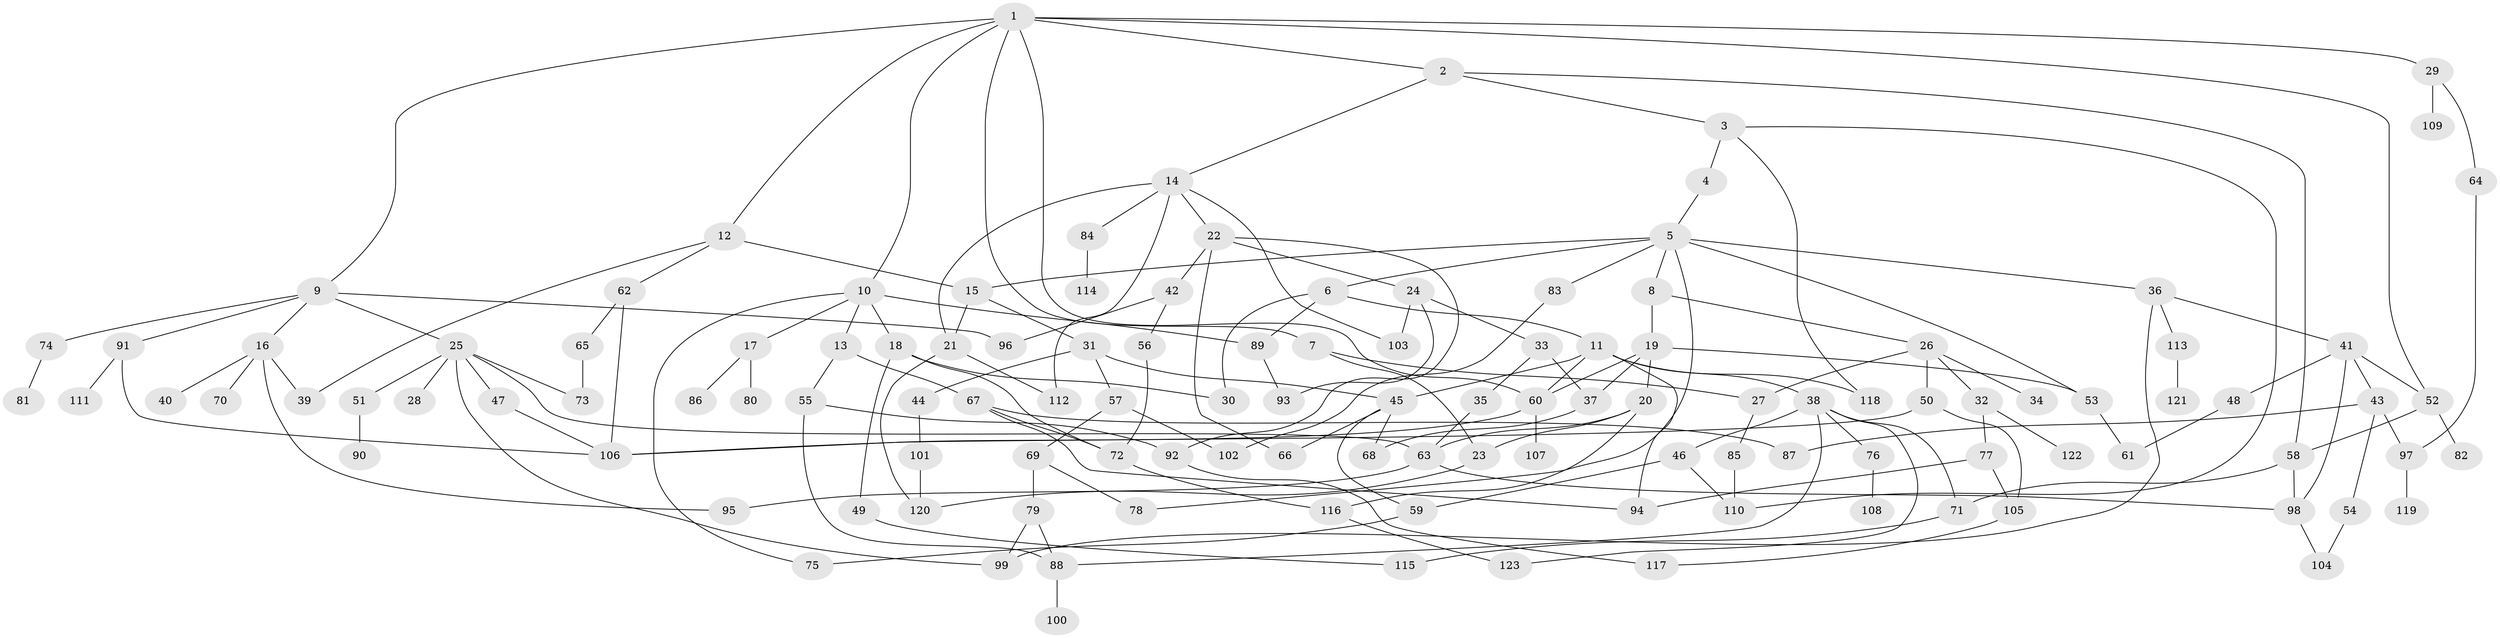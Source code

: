 // Generated by graph-tools (version 1.1) at 2025/49/03/09/25 03:49:25]
// undirected, 123 vertices, 180 edges
graph export_dot {
graph [start="1"]
  node [color=gray90,style=filled];
  1;
  2;
  3;
  4;
  5;
  6;
  7;
  8;
  9;
  10;
  11;
  12;
  13;
  14;
  15;
  16;
  17;
  18;
  19;
  20;
  21;
  22;
  23;
  24;
  25;
  26;
  27;
  28;
  29;
  30;
  31;
  32;
  33;
  34;
  35;
  36;
  37;
  38;
  39;
  40;
  41;
  42;
  43;
  44;
  45;
  46;
  47;
  48;
  49;
  50;
  51;
  52;
  53;
  54;
  55;
  56;
  57;
  58;
  59;
  60;
  61;
  62;
  63;
  64;
  65;
  66;
  67;
  68;
  69;
  70;
  71;
  72;
  73;
  74;
  75;
  76;
  77;
  78;
  79;
  80;
  81;
  82;
  83;
  84;
  85;
  86;
  87;
  88;
  89;
  90;
  91;
  92;
  93;
  94;
  95;
  96;
  97;
  98;
  99;
  100;
  101;
  102;
  103;
  104;
  105;
  106;
  107;
  108;
  109;
  110;
  111;
  112;
  113;
  114;
  115;
  116;
  117;
  118;
  119;
  120;
  121;
  122;
  123;
  1 -- 2;
  1 -- 7;
  1 -- 9;
  1 -- 10;
  1 -- 12;
  1 -- 29;
  1 -- 52;
  1 -- 60;
  2 -- 3;
  2 -- 14;
  2 -- 58;
  3 -- 4;
  3 -- 110;
  3 -- 118;
  4 -- 5;
  5 -- 6;
  5 -- 8;
  5 -- 15;
  5 -- 36;
  5 -- 53;
  5 -- 83;
  5 -- 78;
  6 -- 11;
  6 -- 30;
  6 -- 89;
  7 -- 23;
  7 -- 27;
  8 -- 19;
  8 -- 26;
  9 -- 16;
  9 -- 25;
  9 -- 74;
  9 -- 91;
  9 -- 96;
  10 -- 13;
  10 -- 17;
  10 -- 18;
  10 -- 89;
  10 -- 75;
  11 -- 38;
  11 -- 94;
  11 -- 60;
  11 -- 45;
  11 -- 118;
  12 -- 39;
  12 -- 62;
  12 -- 15;
  13 -- 55;
  13 -- 67;
  14 -- 21;
  14 -- 22;
  14 -- 84;
  14 -- 103;
  14 -- 112;
  15 -- 31;
  15 -- 21;
  16 -- 40;
  16 -- 70;
  16 -- 95;
  16 -- 39;
  17 -- 80;
  17 -- 86;
  18 -- 49;
  18 -- 30;
  18 -- 72;
  19 -- 20;
  19 -- 37;
  19 -- 60;
  19 -- 53;
  20 -- 116;
  20 -- 63;
  20 -- 23;
  21 -- 112;
  21 -- 120;
  22 -- 24;
  22 -- 42;
  22 -- 66;
  22 -- 92;
  23 -- 120;
  24 -- 33;
  24 -- 93;
  24 -- 103;
  25 -- 28;
  25 -- 47;
  25 -- 51;
  25 -- 63;
  25 -- 99;
  25 -- 73;
  26 -- 32;
  26 -- 34;
  26 -- 50;
  26 -- 27;
  27 -- 85;
  29 -- 64;
  29 -- 109;
  31 -- 44;
  31 -- 45;
  31 -- 57;
  32 -- 77;
  32 -- 122;
  33 -- 35;
  33 -- 37;
  35 -- 63;
  36 -- 41;
  36 -- 113;
  36 -- 99;
  37 -- 68;
  38 -- 46;
  38 -- 71;
  38 -- 76;
  38 -- 123;
  38 -- 88;
  41 -- 43;
  41 -- 48;
  41 -- 52;
  41 -- 98;
  42 -- 56;
  42 -- 96;
  43 -- 54;
  43 -- 87;
  43 -- 97;
  44 -- 101;
  45 -- 66;
  45 -- 68;
  45 -- 59;
  46 -- 59;
  46 -- 110;
  47 -- 106;
  48 -- 61;
  49 -- 115;
  50 -- 105;
  50 -- 106;
  51 -- 90;
  52 -- 58;
  52 -- 82;
  53 -- 61;
  54 -- 104;
  55 -- 92;
  55 -- 88;
  56 -- 72;
  57 -- 69;
  57 -- 102;
  58 -- 71;
  58 -- 98;
  59 -- 75;
  60 -- 107;
  60 -- 106;
  62 -- 65;
  62 -- 106;
  63 -- 98;
  63 -- 95;
  64 -- 97;
  65 -- 73;
  67 -- 87;
  67 -- 94;
  67 -- 72;
  69 -- 78;
  69 -- 79;
  71 -- 115;
  72 -- 116;
  74 -- 81;
  76 -- 108;
  77 -- 105;
  77 -- 94;
  79 -- 88;
  79 -- 99;
  83 -- 102;
  84 -- 114;
  85 -- 110;
  88 -- 100;
  89 -- 93;
  91 -- 106;
  91 -- 111;
  92 -- 117;
  97 -- 119;
  98 -- 104;
  101 -- 120;
  105 -- 117;
  113 -- 121;
  116 -- 123;
}
